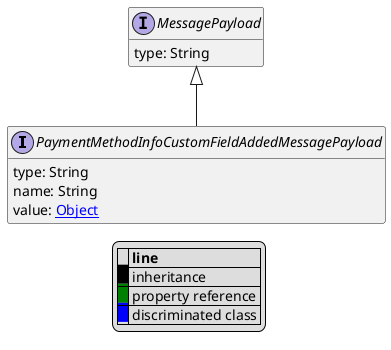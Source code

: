 @startuml

hide empty fields
hide empty methods
legend
|= |= line |
|<back:black>   </back>| inheritance |
|<back:green>   </back>| property reference |
|<back:blue>   </back>| discriminated class |
endlegend
interface PaymentMethodInfoCustomFieldAddedMessagePayload [[PaymentMethodInfoCustomFieldAddedMessagePayload.svg]] extends MessagePayload {
    type: String
    name: String
    value: [[Object.svg Object]]
}
interface MessagePayload [[MessagePayload.svg]]  {
    type: String
}





@enduml
